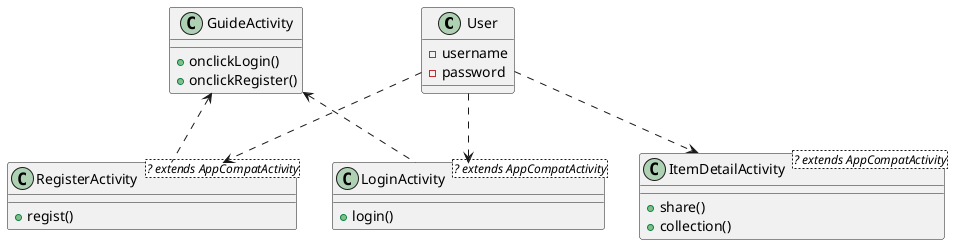 @startuml
class User{
-username
-password
}
class LoginActivity<? extends AppCompatActivity>{
    +login()
}
class RegisterActivity<? extends AppCompatActivity>{
    +regist()
}

class ItemDetailActivity<? extends AppCompatActivity>{
    +share()
    +collection()
}

class GuideActivity{
+onclickLogin()
+onclickRegister()
}

GuideActivity <.. LoginActivity
GuideActivity <.. RegisterActivity
User ..> LoginActivity
User ..> RegisterActivity
User ..> ItemDetailActivity

@enduml
